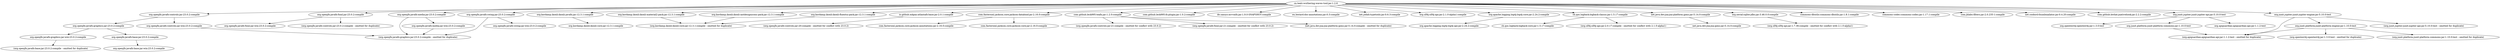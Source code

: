 digraph leck995__WutheringWavesTool {
	"cn.tealc:wuthering-waves-tool:jar:1.2.6" -> "org.openjfx:javafx-controls:jar:23.0.2:compile" ; 
	"cn.tealc:wuthering-waves-tool:jar:1.2.6" -> "org.openjfx:javafx-fxml:jar:23.0.2:compile" ; 
	"cn.tealc:wuthering-waves-tool:jar:1.2.6" -> "org.openjfx:javafx-media:jar:23.0.2:compile" ; 
	"cn.tealc:wuthering-waves-tool:jar:1.2.6" -> "org.openjfx:javafx-swing:jar:23.0.2:compile" ; 
	"cn.tealc:wuthering-waves-tool:jar:1.2.6" -> "org.kordamp.ikonli:ikonli-javafx:jar:12.3.1:compile" ; 
	"cn.tealc:wuthering-waves-tool:jar:1.2.6" -> "org.kordamp.ikonli:ikonli-material2-pack:jar:12.3.1:compile" ; 
	"cn.tealc:wuthering-waves-tool:jar:1.2.6" -> "org.kordamp.ikonli:ikonli-antdesignicons-pack:jar:12.3.1:compile" ; 
	"cn.tealc:wuthering-waves-tool:jar:1.2.6" -> "org.kordamp.ikonli:ikonli-fluentui-pack:jar:12.3.1:compile" ; 
	"cn.tealc:wuthering-waves-tool:jar:1.2.6" -> "io.github.mkpaz:atlantafx-base:jar:2.0.1:compile" ; 
	"cn.tealc:wuthering-waves-tool:jar:1.2.6" -> "com.fasterxml.jackson.core:jackson-databind:jar:2.16.0:compile" ; 
	"cn.tealc:wuthering-waves-tool:jar:1.2.6" -> "com.github.leck995:teafx:jar:1.2.0:compile" ; 
	"cn.tealc:wuthering-waves-tool:jar:1.2.6" -> "com.github.leck995:fx-plugin:jar:1.0.2:compile" ; 
	"cn.tealc:wuthering-waves-tool:jar:1.2.6" -> "de.saxsys:mvvmfx:jar:1.9.0-SNAPSHOT:compile" ; 
	"cn.tealc:wuthering-waves-tool:jar:1.2.6" -> "eu.lestard:doc-annotations:jar:0.3:compile" ; 
	"cn.tealc:wuthering-waves-tool:jar:1.2.6" -> "net.jodah:typetools:jar:0.6.3:compile" ; 
	"cn.tealc:wuthering-waves-tool:jar:1.2.6" -> "org.slf4j:slf4j-api:jar:2.1.0-alpha1:compile" ; 
	"cn.tealc:wuthering-waves-tool:jar:1.2.6" -> "org.apache.logging.log4j:log4j-core:jar:2.24.2:compile" ; 
	"cn.tealc:wuthering-waves-tool:jar:1.2.6" -> "ch.qos.logback:logback-classic:jar:1.5.17:compile" ; 
	"cn.tealc:wuthering-waves-tool:jar:1.2.6" -> "net.java.dev.jna:jna-platform-jpms:jar:5.14.0:compile" ; 
	"cn.tealc:wuthering-waves-tool:jar:1.2.6" -> "org.xerial:sqlite-jdbc:jar:3.46.0.0:compile" ; 
	"cn.tealc:wuthering-waves-tool:jar:1.2.6" -> "commons-dbutils:commons-dbutils:jar:1.8.1:compile" ; 
	"cn.tealc:wuthering-waves-tool:jar:1.2.6" -> "commons-codec:commons-codec:jar:1.17.1:compile" ; 
	"cn.tealc:wuthering-waves-tool:jar:1.2.6" -> "com.jhlabs:filters:jar:2.0.235-1:compile" ; 
	"cn.tealc:wuthering-waves-tool:jar:1.2.6" -> "net.coobird:thumbnailator:jar:0.4.20:compile" ; 
	"cn.tealc:wuthering-waves-tool:jar:1.2.6" -> "com.github.kwhat:jnativehook:jar:2.2.2:compile" ; 
	"cn.tealc:wuthering-waves-tool:jar:1.2.6" -> "org.junit.jupiter:junit-jupiter-api:jar:5.10.0:test" ; 
	"cn.tealc:wuthering-waves-tool:jar:1.2.6" -> "org.junit.jupiter:junit-jupiter-engine:jar:5.10.0:test" ; 
	"org.openjfx:javafx-controls:jar:23.0.2:compile" -> "org.openjfx:javafx-controls:jar:win:23.0.2:compile" ; 
	"org.openjfx:javafx-controls:jar:23.0.2:compile" -> "org.openjfx:javafx-graphics:jar:23.0.2:compile" ; 
	"org.openjfx:javafx-controls:jar:win:23.0.2:compile" -> "(org.openjfx:javafx-graphics:jar:23.0.2:compile - omitted for duplicate)" ; 
	"org.openjfx:javafx-graphics:jar:23.0.2:compile" -> "org.openjfx:javafx-graphics:jar:win:23.0.2:compile" ; 
	"org.openjfx:javafx-graphics:jar:23.0.2:compile" -> "org.openjfx:javafx-base:jar:23.0.2:compile" ; 
	"org.openjfx:javafx-graphics:jar:win:23.0.2:compile" -> "(org.openjfx:javafx-base:jar:23.0.2:compile - omitted for duplicate)" ; 
	"org.openjfx:javafx-base:jar:23.0.2:compile" -> "org.openjfx:javafx-base:jar:win:23.0.2:compile" ; 
	"org.openjfx:javafx-fxml:jar:23.0.2:compile" -> "org.openjfx:javafx-fxml:jar:win:23.0.2:compile" ; 
	"org.openjfx:javafx-fxml:jar:23.0.2:compile" -> "(org.openjfx:javafx-controls:jar:23.0.2:compile - omitted for duplicate)" ; 
	"org.openjfx:javafx-media:jar:23.0.2:compile" -> "org.openjfx:javafx-media:jar:win:23.0.2:compile" ; 
	"org.openjfx:javafx-media:jar:23.0.2:compile" -> "(org.openjfx:javafx-graphics:jar:23.0.2:compile - omitted for duplicate)" ; 
	"org.openjfx:javafx-media:jar:win:23.0.2:compile" -> "(org.openjfx:javafx-graphics:jar:23.0.2:compile - omitted for duplicate)" ; 
	"org.openjfx:javafx-swing:jar:23.0.2:compile" -> "org.openjfx:javafx-swing:jar:win:23.0.2:compile" ; 
	"org.openjfx:javafx-swing:jar:23.0.2:compile" -> "(org.openjfx:javafx-graphics:jar:23.0.2:compile - omitted for duplicate)" ; 
	"org.kordamp.ikonli:ikonli-javafx:jar:12.3.1:compile" -> "org.kordamp.ikonli:ikonli-core:jar:12.3.1:compile" ; 
	"org.kordamp.ikonli:ikonli-material2-pack:jar:12.3.1:compile" -> "(org.kordamp.ikonli:ikonli-core:jar:12.3.1:compile - omitted for duplicate)" ; 
	"org.kordamp.ikonli:ikonli-antdesignicons-pack:jar:12.3.1:compile" -> "(org.kordamp.ikonli:ikonli-core:jar:12.3.1:compile - omitted for duplicate)" ; 
	"org.kordamp.ikonli:ikonli-fluentui-pack:jar:12.3.1:compile" -> "(org.kordamp.ikonli:ikonli-core:jar:12.3.1:compile - omitted for duplicate)" ; 
	"io.github.mkpaz:atlantafx-base:jar:2.0.1:compile" -> "(org.openjfx:javafx-controls:jar:20:compile - omitted for conflict with 23.0.2)" ; 
	"com.fasterxml.jackson.core:jackson-databind:jar:2.16.0:compile" -> "com.fasterxml.jackson.core:jackson-annotations:jar:2.16.0:compile" ; 
	"com.fasterxml.jackson.core:jackson-databind:jar:2.16.0:compile" -> "com.fasterxml.jackson.core:jackson-core:jar:2.16.0:compile" ; 
	"com.github.leck995:teafx:jar:1.2.0:compile" -> "(org.openjfx:javafx-controls:jar:21:compile - omitted for conflict with 23.0.2)" ; 
	"com.github.leck995:teafx:jar:1.2.0:compile" -> "(org.openjfx:javafx-fxml:jar:21:compile - omitted for conflict with 23.0.2)" ; 
	"com.github.leck995:teafx:jar:1.2.0:compile" -> "(net.java.dev.jna:jna-platform-jpms:jar:5.14.0:compile - omitted for duplicate)" ; 
	"org.apache.logging.log4j:log4j-core:jar:2.24.2:compile" -> "org.apache.logging.log4j:log4j-api:jar:2.24.2:compile" ; 
	"ch.qos.logback:logback-classic:jar:1.5.17:compile" -> "ch.qos.logback:logback-core:jar:1.5.17:compile" ; 
	"ch.qos.logback:logback-classic:jar:1.5.17:compile" -> "(org.slf4j:slf4j-api:jar:2.0.17:compile - omitted for conflict with 2.1.0-alpha1)" ; 
	"net.java.dev.jna:jna-platform-jpms:jar:5.14.0:compile" -> "net.java.dev.jna:jna-jpms:jar:5.14.0:compile" ; 
	"org.xerial:sqlite-jdbc:jar:3.46.0.0:compile" -> "(org.slf4j:slf4j-api:jar:1.7.36:compile - omitted for conflict with 2.1.0-alpha1)" ; 
	"org.junit.jupiter:junit-jupiter-api:jar:5.10.0:test" -> "org.opentest4j:opentest4j:jar:1.3.0:test" ; 
	"org.junit.jupiter:junit-jupiter-api:jar:5.10.0:test" -> "org.junit.platform:junit-platform-commons:jar:1.10.0:test" ; 
	"org.junit.jupiter:junit-jupiter-api:jar:5.10.0:test" -> "org.apiguardian:apiguardian-api:jar:1.1.2:test" ; 
	"org.junit.platform:junit-platform-commons:jar:1.10.0:test" -> "(org.apiguardian:apiguardian-api:jar:1.1.2:test - omitted for duplicate)" ; 
	"org.junit.jupiter:junit-jupiter-engine:jar:5.10.0:test" -> "org.junit.platform:junit-platform-engine:jar:1.10.0:test" ; 
	"org.junit.jupiter:junit-jupiter-engine:jar:5.10.0:test" -> "(org.junit.jupiter:junit-jupiter-api:jar:5.10.0:test - omitted for duplicate)" ; 
	"org.junit.jupiter:junit-jupiter-engine:jar:5.10.0:test" -> "(org.apiguardian:apiguardian-api:jar:1.1.2:test - omitted for duplicate)" ; 
	"org.junit.platform:junit-platform-engine:jar:1.10.0:test" -> "(org.opentest4j:opentest4j:jar:1.3.0:test - omitted for duplicate)" ; 
	"org.junit.platform:junit-platform-engine:jar:1.10.0:test" -> "(org.junit.platform:junit-platform-commons:jar:1.10.0:test - omitted for duplicate)" ; 
	"org.junit.platform:junit-platform-engine:jar:1.10.0:test" -> "(org.apiguardian:apiguardian-api:jar:1.1.2:test - omitted for duplicate)" ; 
}
